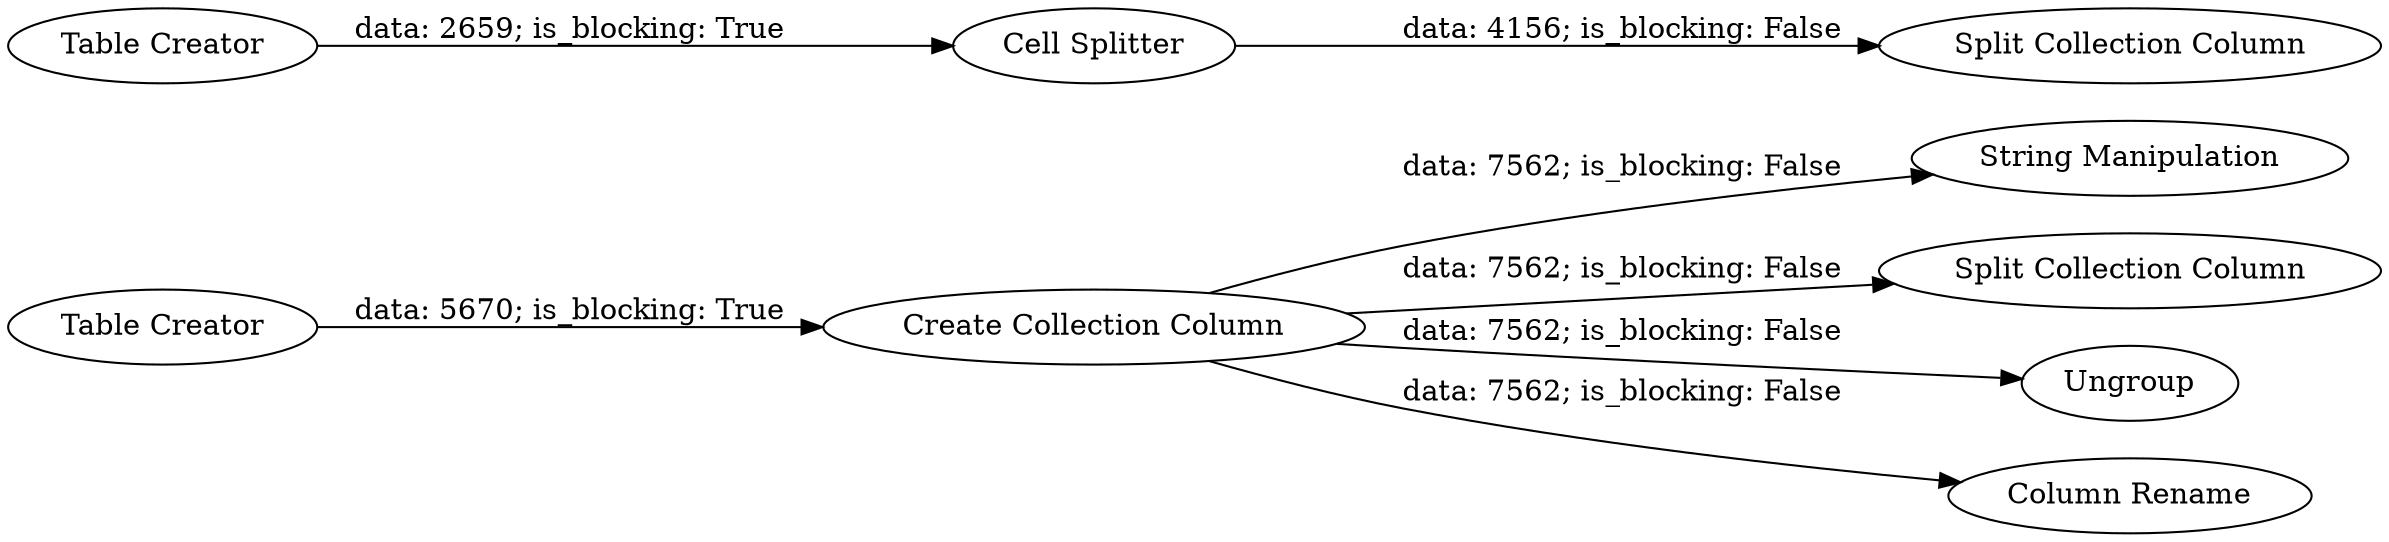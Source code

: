 digraph {
	"-84942978052366549_2" [label="Table Creator"]
	"-84942978052366549_139" [label="Split Collection Column"]
	"-84942978052366549_137" [label="Cell Splitter"]
	"-84942978052366549_138" [label="Table Creator"]
	"-84942978052366549_32" [label="String Manipulation"]
	"-84942978052366549_50" [label="Split Collection Column"]
	"-84942978052366549_3" [label="Create Collection Column"]
	"-84942978052366549_49" [label=Ungroup]
	"-84942978052366549_1" [label="Column Rename"]
	"-84942978052366549_3" -> "-84942978052366549_32" [label="data: 7562; is_blocking: False"]
	"-84942978052366549_138" -> "-84942978052366549_137" [label="data: 2659; is_blocking: True"]
	"-84942978052366549_137" -> "-84942978052366549_139" [label="data: 4156; is_blocking: False"]
	"-84942978052366549_3" -> "-84942978052366549_49" [label="data: 7562; is_blocking: False"]
	"-84942978052366549_3" -> "-84942978052366549_50" [label="data: 7562; is_blocking: False"]
	"-84942978052366549_2" -> "-84942978052366549_3" [label="data: 5670; is_blocking: True"]
	"-84942978052366549_3" -> "-84942978052366549_1" [label="data: 7562; is_blocking: False"]
	rankdir=LR
}
